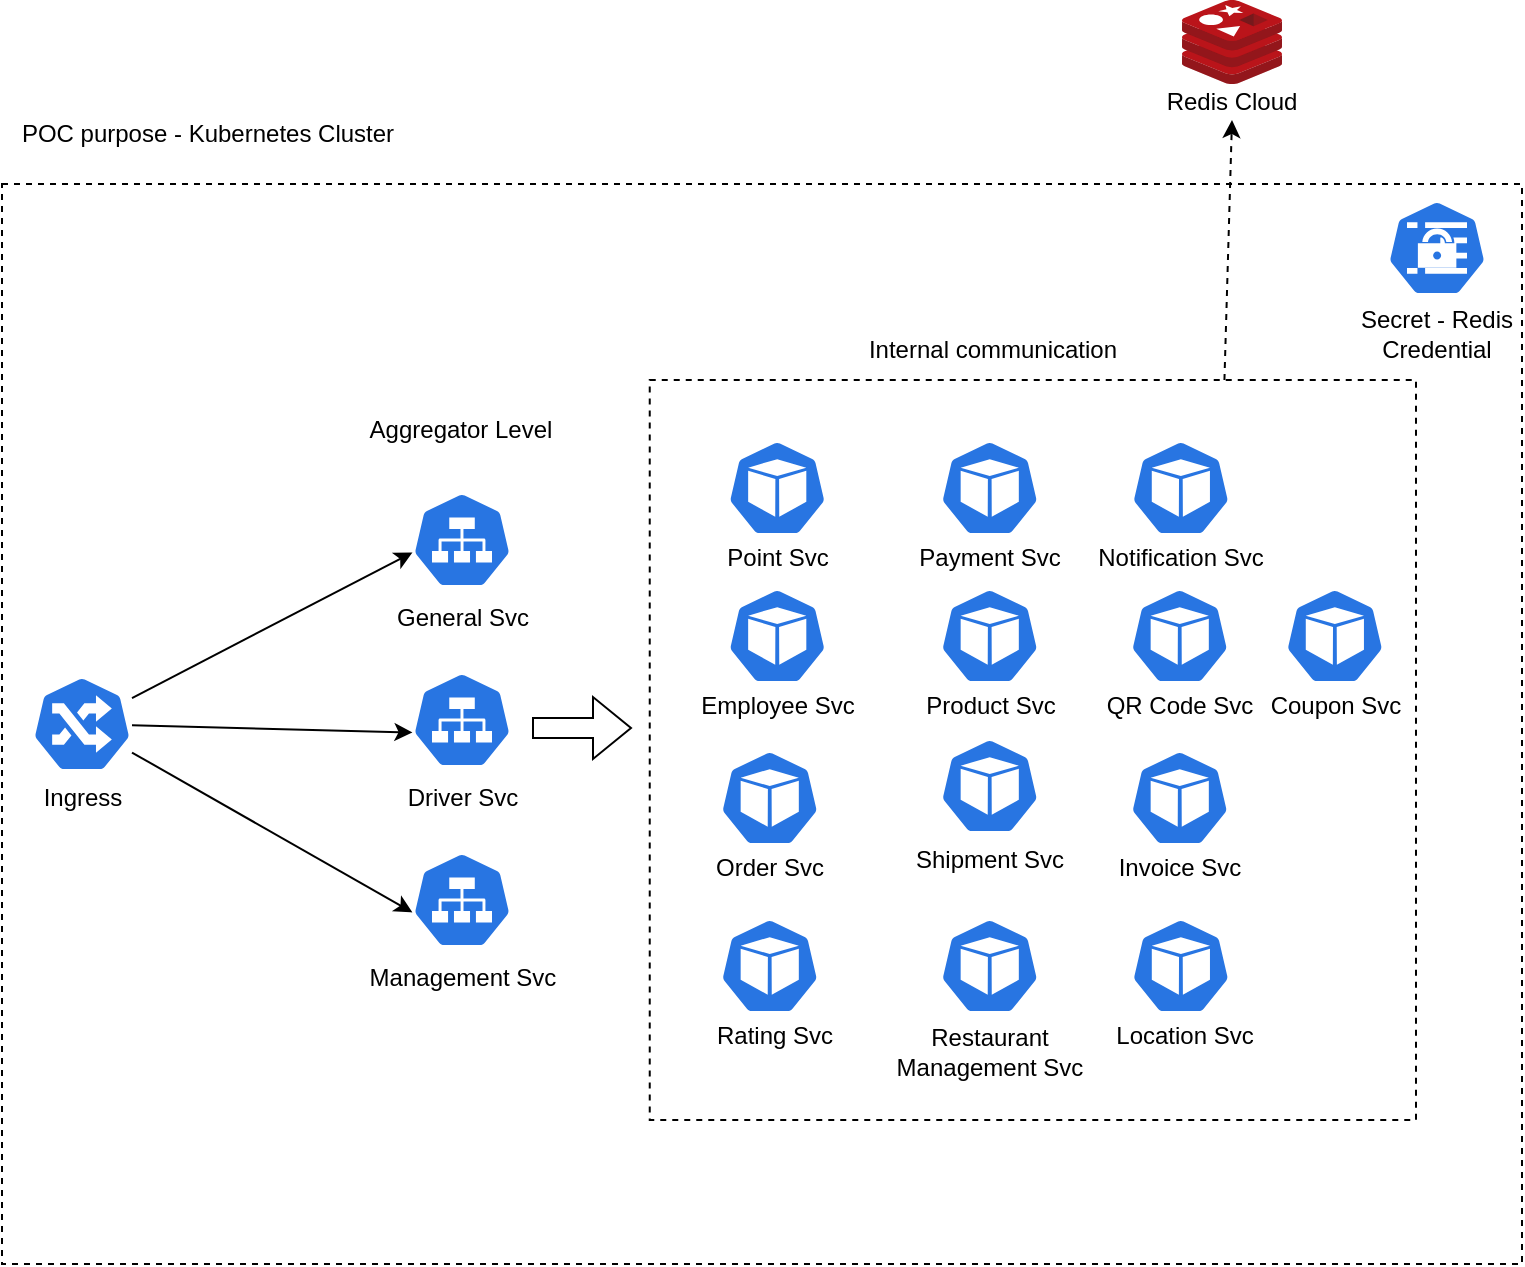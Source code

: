 <mxfile version="20.2.3" type="device"><diagram id="lT8RMwDJCBGQehGyvefa" name="Page-1"><mxGraphModel dx="946" dy="621" grid="1" gridSize="10" guides="1" tooltips="1" connect="1" arrows="1" fold="1" page="1" pageScale="1" pageWidth="827" pageHeight="1169" math="0" shadow="0"><root><mxCell id="0"/><mxCell id="1" parent="0"/><mxCell id="3X7xQ8M8p340vgzeHW8s-7" value="" style="rounded=0;whiteSpace=wrap;html=1;fillColor=none;dashed=1;strokeWidth=1;" parent="1" vertex="1"><mxGeometry x="33" y="242" width="760" height="540" as="geometry"/></mxCell><mxCell id="3X7xQ8M8p340vgzeHW8s-51" value="" style="rounded=0;whiteSpace=wrap;html=1;fillColor=none;dashed=1;strokeWidth=1;" parent="1" vertex="1"><mxGeometry x="356.87" y="340" width="383.13" height="370" as="geometry"/></mxCell><mxCell id="3X7xQ8M8p340vgzeHW8s-1" value="" style="sketch=0;aspect=fixed;html=1;points=[];align=center;image;fontSize=12;image=img/lib/mscae/Cache_Redis_Product.svg;" parent="1" vertex="1"><mxGeometry x="623" y="150" width="50" height="42" as="geometry"/></mxCell><mxCell id="3X7xQ8M8p340vgzeHW8s-2" value="Redis Cloud" style="text;html=1;strokeColor=none;fillColor=none;align=center;verticalAlign=middle;whiteSpace=wrap;rounded=0;" parent="1" vertex="1"><mxGeometry x="608" y="192" width="80" height="18" as="geometry"/></mxCell><mxCell id="3X7xQ8M8p340vgzeHW8s-8" value="POC purpose - Kubernetes Cluster" style="text;html=1;strokeColor=none;fillColor=none;align=center;verticalAlign=middle;whiteSpace=wrap;rounded=0;dashed=1;" parent="1" vertex="1"><mxGeometry x="33" y="202" width="206" height="30" as="geometry"/></mxCell><mxCell id="3X7xQ8M8p340vgzeHW8s-9" value="" style="sketch=0;html=1;dashed=0;whitespace=wrap;fillColor=#2875E2;strokeColor=#ffffff;points=[[0.005,0.63,0],[0.1,0.2,0],[0.9,0.2,0],[0.5,0,0],[0.995,0.63,0],[0.72,0.99,0],[0.5,1,0],[0.28,0.99,0]];shape=mxgraph.kubernetes.icon;prIcon=secret" parent="1" vertex="1"><mxGeometry x="725.5" y="250" width="50" height="48" as="geometry"/></mxCell><mxCell id="3X7xQ8M8p340vgzeHW8s-10" value="Secret - Redis Credential" style="text;html=1;strokeColor=none;fillColor=none;align=center;verticalAlign=middle;whiteSpace=wrap;rounded=0;dashed=1;" parent="1" vertex="1"><mxGeometry x="708" y="302" width="85" height="30" as="geometry"/></mxCell><mxCell id="3X7xQ8M8p340vgzeHW8s-11" value="" style="sketch=0;html=1;dashed=0;whitespace=wrap;fillColor=#2875E2;strokeColor=#ffffff;points=[[0.005,0.63,0],[0.1,0.2,0],[0.9,0.2,0],[0.5,0,0],[0.995,0.63,0],[0.72,0.99,0],[0.5,1,0],[0.28,0.99,0]];shape=mxgraph.kubernetes.icon;prIcon=svc" parent="1" vertex="1"><mxGeometry x="238" y="396" width="50" height="48" as="geometry"/></mxCell><mxCell id="3X7xQ8M8p340vgzeHW8s-12" value="" style="sketch=0;html=1;dashed=0;whitespace=wrap;fillColor=#2875E2;strokeColor=#ffffff;points=[[0.005,0.63,0],[0.1,0.2,0],[0.9,0.2,0],[0.5,0,0],[0.995,0.63,0],[0.72,0.99,0],[0.5,1,0],[0.28,0.99,0]];shape=mxgraph.kubernetes.icon;prIcon=pod" parent="1" vertex="1"><mxGeometry x="395.62" y="444" width="50" height="48" as="geometry"/></mxCell><mxCell id="3X7xQ8M8p340vgzeHW8s-26" style="edgeStyle=none;rounded=0;orthogonalLoop=1;jettySize=auto;html=1;entryX=0.005;entryY=0.63;entryDx=0;entryDy=0;entryPerimeter=0;" parent="1" source="3X7xQ8M8p340vgzeHW8s-13" target="3X7xQ8M8p340vgzeHW8s-11" edge="1"><mxGeometry relative="1" as="geometry"/></mxCell><mxCell id="3X7xQ8M8p340vgzeHW8s-27" style="edgeStyle=none;rounded=0;orthogonalLoop=1;jettySize=auto;html=1;entryX=0.005;entryY=0.63;entryDx=0;entryDy=0;entryPerimeter=0;" parent="1" source="3X7xQ8M8p340vgzeHW8s-13" target="3X7xQ8M8p340vgzeHW8s-21" edge="1"><mxGeometry relative="1" as="geometry"/></mxCell><mxCell id="3X7xQ8M8p340vgzeHW8s-28" style="edgeStyle=none;rounded=0;orthogonalLoop=1;jettySize=auto;html=1;entryX=0.005;entryY=0.63;entryDx=0;entryDy=0;entryPerimeter=0;" parent="1" source="3X7xQ8M8p340vgzeHW8s-13" target="3X7xQ8M8p340vgzeHW8s-23" edge="1"><mxGeometry relative="1" as="geometry"/></mxCell><mxCell id="3X7xQ8M8p340vgzeHW8s-13" value="" style="sketch=0;html=1;dashed=0;whitespace=wrap;fillColor=#2875E2;strokeColor=#ffffff;points=[[0.005,0.63,0],[0.1,0.2,0],[0.9,0.2,0],[0.5,0,0],[0.995,0.63,0],[0.72,0.99,0],[0.5,1,0],[0.28,0.99,0]];shape=mxgraph.kubernetes.icon;prIcon=ing" parent="1" vertex="1"><mxGeometry x="48" y="488" width="50" height="48" as="geometry"/></mxCell><mxCell id="3X7xQ8M8p340vgzeHW8s-14" value="Ingress" style="text;html=1;strokeColor=none;fillColor=none;align=center;verticalAlign=middle;whiteSpace=wrap;rounded=0;dashed=1;" parent="1" vertex="1"><mxGeometry x="40.5" y="539" width="65" height="20" as="geometry"/></mxCell><mxCell id="3X7xQ8M8p340vgzeHW8s-17" value="Employee Svc" style="text;html=1;strokeColor=none;fillColor=none;align=center;verticalAlign=middle;whiteSpace=wrap;rounded=0;dashed=1;" parent="1" vertex="1"><mxGeometry x="380.62" y="492" width="80" height="22" as="geometry"/></mxCell><mxCell id="3X7xQ8M8p340vgzeHW8s-20" value="General Svc" style="text;html=1;strokeColor=none;fillColor=none;align=center;verticalAlign=middle;whiteSpace=wrap;rounded=0;dashed=1;" parent="1" vertex="1"><mxGeometry x="210.5" y="444" width="105" height="30" as="geometry"/></mxCell><mxCell id="3X7xQ8M8p340vgzeHW8s-21" value="" style="sketch=0;html=1;dashed=0;whitespace=wrap;fillColor=#2875E2;strokeColor=#ffffff;points=[[0.005,0.63,0],[0.1,0.2,0],[0.9,0.2,0],[0.5,0,0],[0.995,0.63,0],[0.72,0.99,0],[0.5,1,0],[0.28,0.99,0]];shape=mxgraph.kubernetes.icon;prIcon=svc" parent="1" vertex="1"><mxGeometry x="238" y="486" width="50" height="48" as="geometry"/></mxCell><mxCell id="3X7xQ8M8p340vgzeHW8s-22" value="Driver Svc" style="text;html=1;strokeColor=none;fillColor=none;align=center;verticalAlign=middle;whiteSpace=wrap;rounded=0;dashed=1;" parent="1" vertex="1"><mxGeometry x="210.5" y="534" width="105" height="30" as="geometry"/></mxCell><mxCell id="3X7xQ8M8p340vgzeHW8s-23" value="" style="sketch=0;html=1;dashed=0;whitespace=wrap;fillColor=#2875E2;strokeColor=#ffffff;points=[[0.005,0.63,0],[0.1,0.2,0],[0.9,0.2,0],[0.5,0,0],[0.995,0.63,0],[0.72,0.99,0],[0.5,1,0],[0.28,0.99,0]];shape=mxgraph.kubernetes.icon;prIcon=svc" parent="1" vertex="1"><mxGeometry x="238" y="576" width="50" height="48" as="geometry"/></mxCell><mxCell id="3X7xQ8M8p340vgzeHW8s-24" value="Management Svc" style="text;html=1;strokeColor=none;fillColor=none;align=center;verticalAlign=middle;whiteSpace=wrap;rounded=0;dashed=1;" parent="1" vertex="1"><mxGeometry x="210.5" y="624" width="105" height="30" as="geometry"/></mxCell><mxCell id="3X7xQ8M8p340vgzeHW8s-29" value="" style="sketch=0;html=1;dashed=0;whitespace=wrap;fillColor=#2875E2;strokeColor=#ffffff;points=[[0.005,0.63,0],[0.1,0.2,0],[0.9,0.2,0],[0.5,0,0],[0.995,0.63,0],[0.72,0.99,0],[0.5,1,0],[0.28,0.99,0]];shape=mxgraph.kubernetes.icon;prIcon=pod" parent="1" vertex="1"><mxGeometry x="395.62" y="370" width="50" height="48" as="geometry"/></mxCell><mxCell id="3X7xQ8M8p340vgzeHW8s-30" value="Point Svc" style="text;html=1;strokeColor=none;fillColor=none;align=center;verticalAlign=middle;whiteSpace=wrap;rounded=0;dashed=1;" parent="1" vertex="1"><mxGeometry x="391.87" y="418" width="57.5" height="22" as="geometry"/></mxCell><mxCell id="3X7xQ8M8p340vgzeHW8s-31" value="" style="sketch=0;html=1;dashed=0;whitespace=wrap;fillColor=#2875E2;strokeColor=#ffffff;points=[[0.005,0.63,0],[0.1,0.2,0],[0.9,0.2,0],[0.5,0,0],[0.995,0.63,0],[0.72,0.99,0],[0.5,1,0],[0.28,0.99,0]];shape=mxgraph.kubernetes.icon;prIcon=pod" parent="1" vertex="1"><mxGeometry x="391.87" y="525" width="50" height="48" as="geometry"/></mxCell><mxCell id="3X7xQ8M8p340vgzeHW8s-32" value="Order Svc" style="text;html=1;strokeColor=none;fillColor=none;align=center;verticalAlign=middle;whiteSpace=wrap;rounded=0;dashed=1;" parent="1" vertex="1"><mxGeometry x="388.12" y="573" width="57.5" height="22" as="geometry"/></mxCell><mxCell id="3X7xQ8M8p340vgzeHW8s-33" value="" style="sketch=0;html=1;dashed=0;whitespace=wrap;fillColor=#2875E2;strokeColor=#ffffff;points=[[0.005,0.63,0],[0.1,0.2,0],[0.9,0.2,0],[0.5,0,0],[0.995,0.63,0],[0.72,0.99,0],[0.5,1,0],[0.28,0.99,0]];shape=mxgraph.kubernetes.icon;prIcon=pod" parent="1" vertex="1"><mxGeometry x="391.87" y="609" width="50" height="48" as="geometry"/></mxCell><mxCell id="3X7xQ8M8p340vgzeHW8s-34" value="Rating Svc" style="text;html=1;strokeColor=none;fillColor=none;align=center;verticalAlign=middle;whiteSpace=wrap;rounded=0;dashed=1;" parent="1" vertex="1"><mxGeometry x="388.12" y="657" width="62.5" height="22" as="geometry"/></mxCell><mxCell id="3X7xQ8M8p340vgzeHW8s-35" value="" style="sketch=0;html=1;dashed=0;whitespace=wrap;fillColor=#2875E2;strokeColor=#ffffff;points=[[0.005,0.63,0],[0.1,0.2,0],[0.9,0.2,0],[0.5,0,0],[0.995,0.63,0],[0.72,0.99,0],[0.5,1,0],[0.28,0.99,0]];shape=mxgraph.kubernetes.icon;prIcon=pod" parent="1" vertex="1"><mxGeometry x="501.87" y="609" width="50" height="48" as="geometry"/></mxCell><mxCell id="3X7xQ8M8p340vgzeHW8s-36" value="Restaurant Management Svc" style="text;html=1;strokeColor=none;fillColor=none;align=center;verticalAlign=middle;whiteSpace=wrap;rounded=0;dashed=1;" parent="1" vertex="1"><mxGeometry x="476.87" y="665" width="100" height="22" as="geometry"/></mxCell><mxCell id="3X7xQ8M8p340vgzeHW8s-39" value="" style="sketch=0;html=1;dashed=0;whitespace=wrap;fillColor=#2875E2;strokeColor=#ffffff;points=[[0.005,0.63,0],[0.1,0.2,0],[0.9,0.2,0],[0.5,0,0],[0.995,0.63,0],[0.72,0.99,0],[0.5,1,0],[0.28,0.99,0]];shape=mxgraph.kubernetes.icon;prIcon=pod" parent="1" vertex="1"><mxGeometry x="501.87" y="519" width="50" height="48" as="geometry"/></mxCell><mxCell id="3X7xQ8M8p340vgzeHW8s-40" value="Shipment Svc" style="text;html=1;strokeColor=none;fillColor=none;align=center;verticalAlign=middle;whiteSpace=wrap;rounded=0;dashed=1;" parent="1" vertex="1"><mxGeometry x="486.87" y="569" width="80" height="22" as="geometry"/></mxCell><mxCell id="3X7xQ8M8p340vgzeHW8s-41" value="" style="sketch=0;html=1;dashed=0;whitespace=wrap;fillColor=#2875E2;strokeColor=#ffffff;points=[[0.005,0.63,0],[0.1,0.2,0],[0.9,0.2,0],[0.5,0,0],[0.995,0.63,0],[0.72,0.99,0],[0.5,1,0],[0.28,0.99,0]];shape=mxgraph.kubernetes.icon;prIcon=pod" parent="1" vertex="1"><mxGeometry x="596.87" y="525" width="50" height="48" as="geometry"/></mxCell><mxCell id="3X7xQ8M8p340vgzeHW8s-42" value="Invoice Svc" style="text;html=1;strokeColor=none;fillColor=none;align=center;verticalAlign=middle;whiteSpace=wrap;rounded=0;dashed=1;" parent="1" vertex="1"><mxGeometry x="588.75" y="573" width="66.25" height="22" as="geometry"/></mxCell><mxCell id="3X7xQ8M8p340vgzeHW8s-43" value="" style="sketch=0;html=1;dashed=0;whitespace=wrap;fillColor=#2875E2;strokeColor=#ffffff;points=[[0.005,0.63,0],[0.1,0.2,0],[0.9,0.2,0],[0.5,0,0],[0.995,0.63,0],[0.72,0.99,0],[0.5,1,0],[0.28,0.99,0]];shape=mxgraph.kubernetes.icon;prIcon=pod" parent="1" vertex="1"><mxGeometry x="501.87" y="370" width="50" height="48" as="geometry"/></mxCell><mxCell id="3X7xQ8M8p340vgzeHW8s-44" value="Payment Svc" style="text;html=1;strokeColor=none;fillColor=none;align=center;verticalAlign=middle;whiteSpace=wrap;rounded=0;dashed=1;" parent="1" vertex="1"><mxGeometry x="486.87" y="418" width="80" height="22" as="geometry"/></mxCell><mxCell id="3X7xQ8M8p340vgzeHW8s-45" value="" style="sketch=0;html=1;dashed=0;whitespace=wrap;fillColor=#2875E2;strokeColor=#ffffff;points=[[0.005,0.63,0],[0.1,0.2,0],[0.9,0.2,0],[0.5,0,0],[0.995,0.63,0],[0.72,0.99,0],[0.5,1,0],[0.28,0.99,0]];shape=mxgraph.kubernetes.icon;prIcon=pod" parent="1" vertex="1"><mxGeometry x="501.87" y="444" width="50" height="48" as="geometry"/></mxCell><mxCell id="3X7xQ8M8p340vgzeHW8s-46" value="Product Svc" style="text;html=1;strokeColor=none;fillColor=none;align=center;verticalAlign=middle;whiteSpace=wrap;rounded=0;dashed=1;" parent="1" vertex="1"><mxGeometry x="490.62" y="492" width="72.5" height="22" as="geometry"/></mxCell><mxCell id="3X7xQ8M8p340vgzeHW8s-47" value="" style="sketch=0;html=1;dashed=0;whitespace=wrap;fillColor=#2875E2;strokeColor=#ffffff;points=[[0.005,0.63,0],[0.1,0.2,0],[0.9,0.2,0],[0.5,0,0],[0.995,0.63,0],[0.72,0.99,0],[0.5,1,0],[0.28,0.99,0]];shape=mxgraph.kubernetes.icon;prIcon=pod" parent="1" vertex="1"><mxGeometry x="596.87" y="444" width="50" height="48" as="geometry"/></mxCell><mxCell id="3X7xQ8M8p340vgzeHW8s-48" value="QR Code Svc" style="text;html=1;strokeColor=none;fillColor=none;align=center;verticalAlign=middle;whiteSpace=wrap;rounded=0;dashed=1;" parent="1" vertex="1"><mxGeometry x="577.44" y="495.5" width="90" height="15" as="geometry"/></mxCell><mxCell id="3X7xQ8M8p340vgzeHW8s-49" value="" style="sketch=0;html=1;dashed=0;whitespace=wrap;fillColor=#2875E2;strokeColor=#ffffff;points=[[0.005,0.63,0],[0.1,0.2,0],[0.9,0.2,0],[0.5,0,0],[0.995,0.63,0],[0.72,0.99,0],[0.5,1,0],[0.28,0.99,0]];shape=mxgraph.kubernetes.icon;prIcon=pod" parent="1" vertex="1"><mxGeometry x="597.43" y="370" width="50" height="48" as="geometry"/></mxCell><mxCell id="3X7xQ8M8p340vgzeHW8s-50" value="Notification Svc" style="text;html=1;strokeColor=none;fillColor=none;align=center;verticalAlign=middle;whiteSpace=wrap;rounded=0;dashed=1;" parent="1" vertex="1"><mxGeometry x="576.87" y="418" width="91.13" height="22" as="geometry"/></mxCell><mxCell id="3X7xQ8M8p340vgzeHW8s-52" value="Internal communication" style="text;html=1;strokeColor=none;fillColor=none;align=center;verticalAlign=middle;whiteSpace=wrap;rounded=0;dashed=1;" parent="1" vertex="1"><mxGeometry x="457.68" y="310" width="140.88" height="30" as="geometry"/></mxCell><mxCell id="3X7xQ8M8p340vgzeHW8s-54" value="" style="shape=flexArrow;endArrow=classic;html=1;rounded=0;" parent="1" edge="1"><mxGeometry width="50" height="50" relative="1" as="geometry"><mxPoint x="298" y="514" as="sourcePoint"/><mxPoint x="348" y="514" as="targetPoint"/></mxGeometry></mxCell><mxCell id="3X7xQ8M8p340vgzeHW8s-55" value="Aggregator Level" style="text;html=1;strokeColor=none;fillColor=none;align=center;verticalAlign=middle;whiteSpace=wrap;rounded=0;dashed=1;" parent="1" vertex="1"><mxGeometry x="205.28" y="350" width="115.44" height="30" as="geometry"/></mxCell><mxCell id="3X7xQ8M8p340vgzeHW8s-56" value="" style="endArrow=classic;html=1;rounded=0;exitX=0.75;exitY=0;exitDx=0;exitDy=0;entryX=0.5;entryY=1;entryDx=0;entryDy=0;dashed=1;" parent="1" source="3X7xQ8M8p340vgzeHW8s-51" target="3X7xQ8M8p340vgzeHW8s-2" edge="1"><mxGeometry width="50" height="50" relative="1" as="geometry"><mxPoint x="150" y="480" as="sourcePoint"/><mxPoint x="680" y="200" as="targetPoint"/></mxGeometry></mxCell><mxCell id="Q1be45PFboB_DNKPBytm-1" value="" style="sketch=0;html=1;dashed=0;whitespace=wrap;fillColor=#2875E2;strokeColor=#ffffff;points=[[0.005,0.63,0],[0.1,0.2,0],[0.9,0.2,0],[0.5,0,0],[0.995,0.63,0],[0.72,0.99,0],[0.5,1,0],[0.28,0.99,0]];shape=mxgraph.kubernetes.icon;prIcon=pod" vertex="1" parent="1"><mxGeometry x="597.44" y="609" width="50" height="48" as="geometry"/></mxCell><mxCell id="Q1be45PFboB_DNKPBytm-2" value="Location Svc" style="text;html=1;strokeColor=none;fillColor=none;align=center;verticalAlign=middle;whiteSpace=wrap;rounded=0;dashed=1;" vertex="1" parent="1"><mxGeometry x="589.32" y="657" width="70.68" height="22" as="geometry"/></mxCell><mxCell id="Q1be45PFboB_DNKPBytm-5" value="" style="sketch=0;html=1;dashed=0;whitespace=wrap;fillColor=#2875E2;strokeColor=#ffffff;points=[[0.005,0.63,0],[0.1,0.2,0],[0.9,0.2,0],[0.5,0,0],[0.995,0.63,0],[0.72,0.99,0],[0.5,1,0],[0.28,0.99,0]];shape=mxgraph.kubernetes.icon;prIcon=pod" vertex="1" parent="1"><mxGeometry x="674.43" y="444" width="50" height="48" as="geometry"/></mxCell><mxCell id="Q1be45PFboB_DNKPBytm-6" value="Coupon Svc" style="text;html=1;strokeColor=none;fillColor=none;align=center;verticalAlign=middle;whiteSpace=wrap;rounded=0;dashed=1;" vertex="1" parent="1"><mxGeometry x="655" y="495.5" width="90" height="15" as="geometry"/></mxCell></root></mxGraphModel></diagram></mxfile>